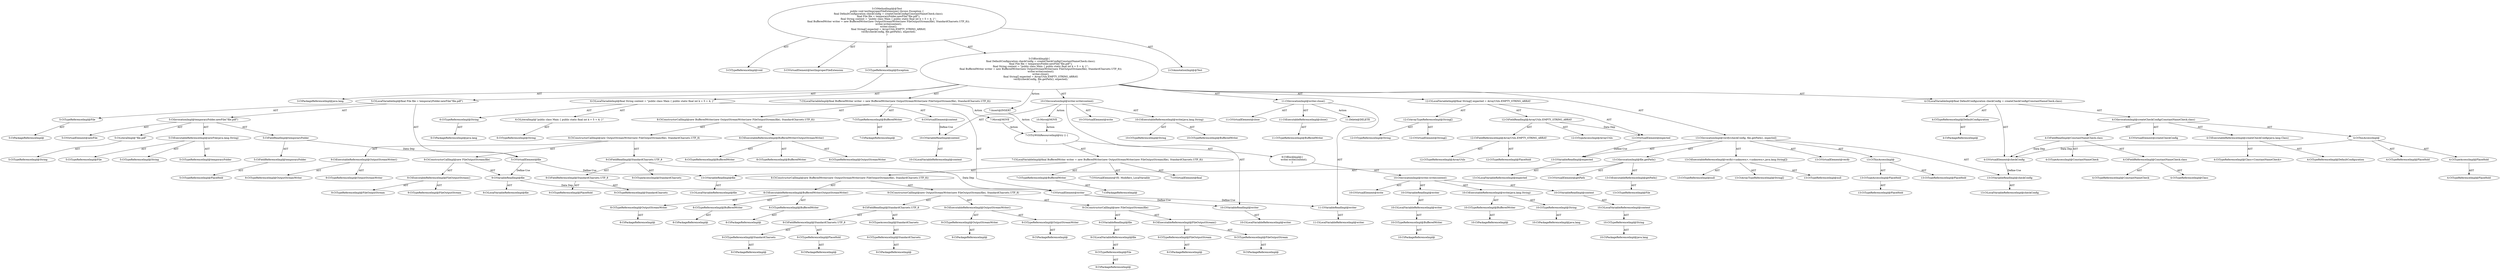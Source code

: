 digraph "testImproperFileExtension#?" {
0 [label="3:CtTypeReferenceImpl@void" shape=ellipse]
1 [label="3:CtVirtualElement@testImproperFileExtension" shape=ellipse]
2 [label="3:CtTypeReferenceImpl@Exception" shape=ellipse]
3 [label="3:CtPackageReferenceImpl@java.lang" shape=ellipse]
4 [label="4:CtTypeReferenceImpl@DefaultConfiguration" shape=ellipse]
5 [label="4:CtPackageReferenceImpl@" shape=ellipse]
6 [label="4:CtExecutableReferenceImpl@createCheckConfig(java.lang.Class)" shape=ellipse]
7 [label="4:CtTypeReferenceImpl@DefaultConfiguration" shape=ellipse]
8 [label="4:CtTypeReferenceImpl@Class<ConstantNameCheck>" shape=ellipse]
9 [label="4:CtVirtualElement@createCheckConfig" shape=ellipse]
10 [label="4:CtTypeAccessImpl@PlaceHold" shape=ellipse]
11 [label="4:CtTypeReferenceImpl@PlaceHold" shape=ellipse]
12 [label="4:CtThisAccessImpl@" shape=ellipse]
13 [label="4:CtTypeReferenceImpl@PlaceHold" shape=ellipse]
14 [label="4:CtFieldReferenceImpl@ConstantNameCheck.class" shape=ellipse]
15 [label="4:CtTypeReferenceImpl@ConstantNameCheck" shape=ellipse]
16 [label="4:CtTypeReferenceImpl@Class" shape=ellipse]
17 [label="4:CtFieldReadImpl@ConstantNameCheck.class" shape=ellipse]
18 [label="4:CtTypeAccessImpl@ConstantNameCheck" shape=ellipse]
19 [label="4:CtInvocationImpl@createCheckConfig(ConstantNameCheck.class)" shape=ellipse]
20 [label="4:CtVirtualElement@checkConfig" shape=ellipse]
21 [label="4:CtLocalVariableImpl@final DefaultConfiguration checkConfig = createCheckConfig(ConstantNameCheck.class)" shape=ellipse]
22 [label="5:CtTypeReferenceImpl@File" shape=ellipse]
23 [label="5:CtPackageReferenceImpl@" shape=ellipse]
24 [label="5:CtExecutableReferenceImpl@newFile(java.lang.String)" shape=ellipse]
25 [label="5:CtTypeReferenceImpl@temporaryFolder" shape=ellipse]
26 [label="5:CtTypeReferenceImpl@File" shape=ellipse]
27 [label="5:CtTypeReferenceImpl@String" shape=ellipse]
28 [label="5:CtVirtualElement@newFile" shape=ellipse]
29 [label="5:CtFieldReferenceImpl@temporaryFolder" shape=ellipse]
30 [label="5:CtTypeReferenceImpl@PlaceHold" shape=ellipse]
31 [label="5:CtFieldReadImpl@temporaryFolder" shape=ellipse]
32 [label="5:CtLiteralImpl@\"file.pdf\"" shape=ellipse]
33 [label="5:CtTypeReferenceImpl@String" shape=ellipse]
34 [label="5:CtInvocationImpl@temporaryFolder.newFile(\"file.pdf\")" shape=ellipse]
35 [label="5:CtVirtualElement@file" shape=ellipse]
36 [label="5:CtLocalVariableImpl@final File file = temporaryFolder.newFile(\"file.pdf\")" shape=ellipse]
37 [label="6:CtTypeReferenceImpl@String" shape=ellipse]
38 [label="6:CtPackageReferenceImpl@java.lang" shape=ellipse]
39 [label="6:CtLiteralImpl@\"public class Main \{ public static final int k = 5 + 4; \}\"" shape=ellipse]
40 [label="6:CtTypeReferenceImpl@String" shape=ellipse]
41 [label="6:CtVirtualElement@content" shape=ellipse]
42 [label="6:CtLocalVariableImpl@final String content = \"public class Main \{ public static final int k = 5 + 4; \}\"" shape=ellipse]
43 [label="7:CtTypeReferenceImpl@BufferedWriter" shape=ellipse]
44 [label="7:CtPackageReferenceImpl@" shape=ellipse]
45 [label="8:CtExecutableReferenceImpl@BufferedWriter(OutputStreamWriter)" shape=ellipse]
46 [label="8:CtTypeReferenceImpl@BufferedWriter" shape=ellipse]
47 [label="8:CtTypeReferenceImpl@BufferedWriter" shape=ellipse]
48 [label="8:CtTypeReferenceImpl@OutputStreamWriter" shape=ellipse]
49 [label="9:CtExecutableReferenceImpl@OutputStreamWriter()" shape=ellipse]
50 [label="9:CtTypeReferenceImpl@OutputStreamWriter" shape=ellipse]
51 [label="9:CtTypeReferenceImpl@OutputStreamWriter" shape=ellipse]
52 [label="9:CtExecutableReferenceImpl@FileOutputStream()" shape=ellipse]
53 [label="9:CtTypeReferenceImpl@FileOutputStream" shape=ellipse]
54 [label="9:CtTypeReferenceImpl@FileOutputStream" shape=ellipse]
55 [label="9:CtVariableReadImpl@file" shape=ellipse]
56 [label="9:CtLocalVariableReferenceImpl@file" shape=ellipse]
57 [label="9:CtConstructorCallImpl@new FileOutputStream(file)" shape=ellipse]
58 [label="9:CtFieldReferenceImpl@StandardCharsets.UTF_8" shape=ellipse]
59 [label="9:CtTypeReferenceImpl@StandardCharsets" shape=ellipse]
60 [label="9:CtTypeReferenceImpl@PlaceHold" shape=ellipse]
61 [label="9:CtFieldReadImpl@StandardCharsets.UTF_8" shape=ellipse]
62 [label="9:CtTypeAccessImpl@StandardCharsets" shape=ellipse]
63 [label="9:CtConstructorCallImpl@new OutputStreamWriter(new FileOutputStream(file), StandardCharsets.UTF_8)" shape=ellipse]
64 [label="8:CtConstructorCallImpl@new BufferedWriter(new OutputStreamWriter(new FileOutputStream(file), StandardCharsets.UTF_8))" shape=ellipse]
65 [label="7:CtVirtualElement@writer" shape=ellipse]
66 [label="7:CtLocalVariableImpl@final BufferedWriter writer = new BufferedWriter(new OutputStreamWriter(new FileOutputStream(file), StandardCharsets.UTF_8))" shape=ellipse]
67 [label="10:CtExecutableReferenceImpl@write(java.lang.String)" shape=ellipse]
68 [label="10:CtTypeReferenceImpl@BufferedWriter" shape=ellipse]
69 [label="10:CtTypeReferenceImpl@String" shape=ellipse]
70 [label="10:CtVirtualElement@write" shape=ellipse]
71 [label="10:CtVariableReadImpl@writer" shape=ellipse]
72 [label="10:CtLocalVariableReferenceImpl@writer" shape=ellipse]
73 [label="10:CtVariableReadImpl@content" shape=ellipse]
74 [label="10:CtLocalVariableReferenceImpl@content" shape=ellipse]
75 [label="10:CtInvocationImpl@writer.write(content)" shape=ellipse]
76 [label="11:CtExecutableReferenceImpl@close()" shape=ellipse]
77 [label="11:CtTypeReferenceImpl@BufferedWriter" shape=ellipse]
78 [label="11:CtVirtualElement@close" shape=ellipse]
79 [label="11:CtVariableReadImpl@writer" shape=ellipse]
80 [label="11:CtLocalVariableReferenceImpl@writer" shape=ellipse]
81 [label="11:CtInvocationImpl@writer.close()" shape=ellipse]
82 [label="12:CtVirtualElement@String[]" shape=ellipse]
83 [label="12:CtArrayTypeReferenceImpl@String[]" shape=ellipse]
84 [label="12:CtTypeReferenceImpl@String" shape=ellipse]
85 [label="12:CtFieldReferenceImpl@ArrayUtils.EMPTY_STRING_ARRAY" shape=ellipse]
86 [label="12:CtTypeReferenceImpl@ArrayUtils" shape=ellipse]
87 [label="12:CtTypeReferenceImpl@PlaceHold" shape=ellipse]
88 [label="12:CtFieldReadImpl@ArrayUtils.EMPTY_STRING_ARRAY" shape=ellipse]
89 [label="12:CtTypeAccessImpl@ArrayUtils" shape=ellipse]
90 [label="12:CtVirtualElement@expected" shape=ellipse]
91 [label="12:CtLocalVariableImpl@final String[] expected = ArrayUtils.EMPTY_STRING_ARRAY" shape=ellipse]
92 [label="13:CtExecutableReferenceImpl@verify(<unknown>,<unknown>,java.lang.String[])" shape=ellipse]
93 [label="13:CtTypeReferenceImpl@null" shape=ellipse]
94 [label="13:CtTypeReferenceImpl@null" shape=ellipse]
95 [label="13:CtArrayTypeReferenceImpl@String[]" shape=ellipse]
96 [label="13:CtVirtualElement@verify" shape=ellipse]
97 [label="13:CtTypeAccessImpl@PlaceHold" shape=ellipse]
98 [label="13:CtTypeReferenceImpl@PlaceHold" shape=ellipse]
99 [label="13:CtThisAccessImpl@" shape=ellipse]
100 [label="13:CtTypeReferenceImpl@PlaceHold" shape=ellipse]
101 [label="13:CtVariableReadImpl@checkConfig" shape=ellipse]
102 [label="13:CtLocalVariableReferenceImpl@checkConfig" shape=ellipse]
103 [label="13:CtExecutableReferenceImpl@getPath()" shape=ellipse]
104 [label="13:CtTypeReferenceImpl@File" shape=ellipse]
105 [label="13:CtVirtualElement@getPath" shape=ellipse]
106 [label="13:CtVariableReadImpl@file" shape=ellipse]
107 [label="13:CtLocalVariableReferenceImpl@file" shape=ellipse]
108 [label="13:CtInvocationImpl@file.getPath()" shape=ellipse]
109 [label="13:CtVariableReadImpl@expected" shape=ellipse]
110 [label="13:CtLocalVariableReferenceImpl@expected" shape=ellipse]
111 [label="13:CtInvocationImpl@verify(checkConfig, file.getPath(), expected)" shape=ellipse]
112 [label="3:CtBlockImpl@\{
    final DefaultConfiguration checkConfig = createCheckConfig(ConstantNameCheck.class);
    final File file = temporaryFolder.newFile(\"file.pdf\");
    final String content = \"public class Main \{ public static final int k = 5 + 4; \}\";
    final BufferedWriter writer = new BufferedWriter(new OutputStreamWriter(new FileOutputStream(file), StandardCharsets.UTF_8));
    writer.write(content);
    writer.close();
    final String[] expected = ArrayUtils.EMPTY_STRING_ARRAY;
    verify(checkConfig, file.getPath(), expected);
\}" shape=ellipse]
113 [label="3:CtMethodImpl@@Test
public void testImproperFileExtension() throws Exception \{
    final DefaultConfiguration checkConfig = createCheckConfig(ConstantNameCheck.class);
    final File file = temporaryFolder.newFile(\"file.pdf\");
    final String content = \"public class Main \{ public static final int k = 5 + 4; \}\";
    final BufferedWriter writer = new BufferedWriter(new OutputStreamWriter(new FileOutputStream(file), StandardCharsets.UTF_8));
    writer.write(content);
    writer.close();
    final String[] expected = ArrayUtils.EMPTY_STRING_ARRAY;
    verify(checkConfig, file.getPath(), expected);
\}" shape=ellipse]
114 [label="2:CtAnnotationImpl@@Test" shape=ellipse]
115 [label="11:Delete@DELETE" shape=ellipse]
116 [label="7:Insert@INSERT" shape=ellipse]
117 [label="7:CtPackageReferenceImpl@" shape=ellipse]
118 [label="7:CtTypeReferenceImpl@BufferedWriter" shape=ellipse]
119 [label="8:CtPackageReferenceImpl@" shape=ellipse]
120 [label="8:CtTypeReferenceImpl@BufferedWriter" shape=ellipse]
121 [label="8:CtPackageReferenceImpl@" shape=ellipse]
122 [label="8:CtTypeReferenceImpl@BufferedWriter" shape=ellipse]
123 [label="8:CtPackageReferenceImpl@" shape=ellipse]
124 [label="8:CtTypeReferenceImpl@OutputStreamWriter" shape=ellipse]
125 [label="8:CtExecutableReferenceImpl@BufferedWriter(OutputStreamWriter)" shape=ellipse]
126 [label="9:CtPackageReferenceImpl@" shape=ellipse]
127 [label="9:CtTypeReferenceImpl@OutputStreamWriter" shape=ellipse]
128 [label="9:CtPackageReferenceImpl@" shape=ellipse]
129 [label="9:CtTypeReferenceImpl@OutputStreamWriter" shape=ellipse]
130 [label="9:CtExecutableReferenceImpl@OutputStreamWriter()" shape=ellipse]
131 [label="9:CtPackageReferenceImpl@" shape=ellipse]
132 [label="9:CtTypeReferenceImpl@FileOutputStream" shape=ellipse]
133 [label="9:CtPackageReferenceImpl@" shape=ellipse]
134 [label="9:CtTypeReferenceImpl@FileOutputStream" shape=ellipse]
135 [label="9:CtExecutableReferenceImpl@FileOutputStream()" shape=ellipse]
136 [label="9:CtPackageReferenceImpl@" shape=ellipse]
137 [label="9:CtTypeReferenceImpl@File" shape=ellipse]
138 [label="9:CtLocalVariableReferenceImpl@file" shape=ellipse]
139 [label="9:CtVariableReadImpl@file" shape=ellipse]
140 [label="9:CtConstructorCallImpl@new FileOutputStream(file)" shape=ellipse]
141 [label="9:CtPackageReferenceImpl@" shape=ellipse]
142 [label="9:CtTypeReferenceImpl@StandardCharsets" shape=ellipse]
143 [label="9:CtTypeAccessImpl@StandardCharsets" shape=ellipse]
144 [label="9:CtPackageReferenceImpl@" shape=ellipse]
145 [label="9:CtTypeReferenceImpl@StandardCharsets" shape=ellipse]
146 [label="9:CtPackageReferenceImpl@" shape=ellipse]
147 [label="9:CtTypeReferenceImpl@PlaceHold" shape=ellipse]
148 [label="9:CtFieldReferenceImpl@StandardCharsets.UTF_8" shape=ellipse]
149 [label="9:CtFieldReadImpl@StandardCharsets.UTF_8" shape=ellipse]
150 [label="9:CtConstructorCallImpl@new OutputStreamWriter(new FileOutputStream(file), StandardCharsets.UTF_8)" shape=ellipse]
151 [label="8:CtConstructorCallImpl@new BufferedWriter(new OutputStreamWriter(new FileOutputStream(file), StandardCharsets.UTF_8))" shape=ellipse]
152 [label="7:CtLocalVariableImpl@final BufferedWriter writer = new BufferedWriter(new OutputStreamWriter(new FileOutputStream(file), StandardCharsets.UTF_8))" shape=ellipse]
153 [label="7:CtVirtualElement@VE: Modifiers_LocalVariable" shape=ellipse]
154 [label="7:CtVirtualElement@final" shape=ellipse]
155 [label="10:CtPackageReferenceImpl@" shape=ellipse]
156 [label="10:CtTypeReferenceImpl@BufferedWriter" shape=ellipse]
157 [label="10:CtLocalVariableReferenceImpl@writer" shape=ellipse]
158 [label="10:CtVariableReadImpl@writer" shape=ellipse]
159 [label="10:CtPackageReferenceImpl@" shape=ellipse]
160 [label="10:CtTypeReferenceImpl@BufferedWriter" shape=ellipse]
161 [label="10:CtPackageReferenceImpl@java.lang" shape=ellipse]
162 [label="10:CtTypeReferenceImpl@String" shape=ellipse]
163 [label="10:CtExecutableReferenceImpl@write(java.lang.String)" shape=ellipse]
164 [label="10:CtPackageReferenceImpl@java.lang" shape=ellipse]
165 [label="10:CtTypeReferenceImpl@String" shape=ellipse]
166 [label="10:CtLocalVariableReferenceImpl@content" shape=ellipse]
167 [label="10:CtVariableReadImpl@content" shape=ellipse]
168 [label="10:CtInvocationImpl@writer.write(content)" shape=ellipse]
169 [label="10:CtVirtualElement@write" shape=ellipse]
170 [label="9:CtBlockImpl@\{
    writer.write(content);
\}" shape=ellipse]
171 [label="7:CtTryWithResourceImpl@try () \{

\}" shape=ellipse]
172 [label="7:Move@MOVE" shape=ellipse]
173 [label="10:Move@MOVE" shape=ellipse]
2 -> 3 [label="AST"];
4 -> 5 [label="AST"];
6 -> 7 [label="AST"];
6 -> 8 [label="AST"];
10 -> 11 [label="AST"];
12 -> 13 [label="AST"];
12 -> 10 [label="AST"];
12 -> 20 [label="Data Dep"];
14 -> 15 [label="AST"];
14 -> 16 [label="AST"];
17 -> 18 [label="AST"];
17 -> 14 [label="AST"];
17 -> 20 [label="Data Dep"];
19 -> 9 [label="AST"];
19 -> 12 [label="AST"];
19 -> 6 [label="AST"];
19 -> 17 [label="AST"];
20 -> 101 [label="Define-Use"];
21 -> 20 [label="AST"];
21 -> 4 [label="AST"];
21 -> 19 [label="AST"];
22 -> 23 [label="AST"];
24 -> 25 [label="AST"];
24 -> 26 [label="AST"];
24 -> 27 [label="AST"];
29 -> 30 [label="AST"];
31 -> 29 [label="AST"];
31 -> 35 [label="Data Dep"];
32 -> 33 [label="AST"];
34 -> 28 [label="AST"];
34 -> 31 [label="AST"];
34 -> 24 [label="AST"];
34 -> 32 [label="AST"];
35 -> 55 [label="Define-Use"];
35 -> 106 [label="Define-Use"];
36 -> 35 [label="AST"];
36 -> 22 [label="AST"];
36 -> 34 [label="AST"];
37 -> 38 [label="AST"];
39 -> 40 [label="AST"];
41 -> 73 [label="Define-Use"];
42 -> 41 [label="AST"];
42 -> 37 [label="AST"];
42 -> 39 [label="AST"];
43 -> 44 [label="AST"];
45 -> 46 [label="AST"];
45 -> 47 [label="AST"];
45 -> 48 [label="AST"];
49 -> 50 [label="AST"];
49 -> 51 [label="AST"];
52 -> 53 [label="AST"];
52 -> 54 [label="AST"];
55 -> 56 [label="AST"];
55 -> 65 [label="Data Dep"];
57 -> 52 [label="AST"];
57 -> 55 [label="AST"];
58 -> 59 [label="AST"];
58 -> 60 [label="AST"];
61 -> 62 [label="AST"];
61 -> 58 [label="AST"];
61 -> 65 [label="Data Dep"];
63 -> 49 [label="AST"];
63 -> 57 [label="AST"];
63 -> 61 [label="AST"];
64 -> 45 [label="AST"];
64 -> 63 [label="AST"];
65 -> 71 [label="Define-Use"];
65 -> 79 [label="Define-Use"];
66 -> 65 [label="AST"];
66 -> 43 [label="AST"];
66 -> 64 [label="AST"];
66 -> 172 [label="Action"];
67 -> 68 [label="AST"];
67 -> 69 [label="AST"];
71 -> 72 [label="AST"];
73 -> 74 [label="AST"];
75 -> 70 [label="AST"];
75 -> 71 [label="AST"];
75 -> 67 [label="AST"];
75 -> 73 [label="AST"];
75 -> 173 [label="Action"];
76 -> 77 [label="AST"];
79 -> 80 [label="AST"];
81 -> 78 [label="AST"];
81 -> 79 [label="AST"];
81 -> 76 [label="AST"];
81 -> 115 [label="Action"];
83 -> 82 [label="AST"];
83 -> 84 [label="AST"];
85 -> 86 [label="AST"];
85 -> 87 [label="AST"];
88 -> 89 [label="AST"];
88 -> 85 [label="AST"];
88 -> 90 [label="Data Dep"];
90 -> 109 [label="Define-Use"];
91 -> 90 [label="AST"];
91 -> 83 [label="AST"];
91 -> 88 [label="AST"];
92 -> 93 [label="AST"];
92 -> 94 [label="AST"];
92 -> 95 [label="AST"];
97 -> 98 [label="AST"];
99 -> 100 [label="AST"];
99 -> 97 [label="AST"];
101 -> 102 [label="AST"];
103 -> 104 [label="AST"];
106 -> 107 [label="AST"];
108 -> 105 [label="AST"];
108 -> 106 [label="AST"];
108 -> 103 [label="AST"];
109 -> 110 [label="AST"];
111 -> 96 [label="AST"];
111 -> 99 [label="AST"];
111 -> 92 [label="AST"];
111 -> 101 [label="AST"];
111 -> 108 [label="AST"];
111 -> 109 [label="AST"];
112 -> 21 [label="AST"];
112 -> 36 [label="AST"];
112 -> 42 [label="AST"];
112 -> 66 [label="AST"];
112 -> 75 [label="AST"];
112 -> 81 [label="AST"];
112 -> 91 [label="AST"];
112 -> 111 [label="AST"];
112 -> 116 [label="Action"];
113 -> 1 [label="AST"];
113 -> 114 [label="AST"];
113 -> 0 [label="AST"];
113 -> 2 [label="AST"];
113 -> 112 [label="AST"];
116 -> 171 [label="Action"];
118 -> 117 [label="AST"];
120 -> 119 [label="AST"];
122 -> 121 [label="AST"];
124 -> 123 [label="AST"];
125 -> 120 [label="AST"];
125 -> 122 [label="AST"];
125 -> 124 [label="AST"];
127 -> 126 [label="AST"];
129 -> 128 [label="AST"];
130 -> 127 [label="AST"];
130 -> 129 [label="AST"];
132 -> 131 [label="AST"];
134 -> 133 [label="AST"];
135 -> 132 [label="AST"];
135 -> 134 [label="AST"];
137 -> 136 [label="AST"];
138 -> 137 [label="AST"];
139 -> 138 [label="AST"];
140 -> 135 [label="AST"];
140 -> 139 [label="AST"];
142 -> 141 [label="AST"];
143 -> 142 [label="AST"];
145 -> 144 [label="AST"];
147 -> 146 [label="AST"];
148 -> 145 [label="AST"];
148 -> 147 [label="AST"];
149 -> 143 [label="AST"];
149 -> 148 [label="AST"];
150 -> 130 [label="AST"];
150 -> 140 [label="AST"];
150 -> 149 [label="AST"];
151 -> 125 [label="AST"];
151 -> 150 [label="AST"];
152 -> 153 [label="AST"];
152 -> 154 [label="AST"];
152 -> 118 [label="AST"];
152 -> 151 [label="AST"];
156 -> 155 [label="AST"];
157 -> 156 [label="AST"];
158 -> 157 [label="AST"];
160 -> 159 [label="AST"];
162 -> 161 [label="AST"];
163 -> 160 [label="AST"];
163 -> 162 [label="AST"];
165 -> 164 [label="AST"];
166 -> 165 [label="AST"];
167 -> 166 [label="AST"];
168 -> 169 [label="AST"];
168 -> 158 [label="AST"];
168 -> 163 [label="AST"];
168 -> 167 [label="AST"];
170 -> 168 [label="AST"];
171 -> 152 [label="AST"];
171 -> 170 [label="AST"];
172 -> 171 [label="Action"];
173 -> 171 [label="Action"];
}